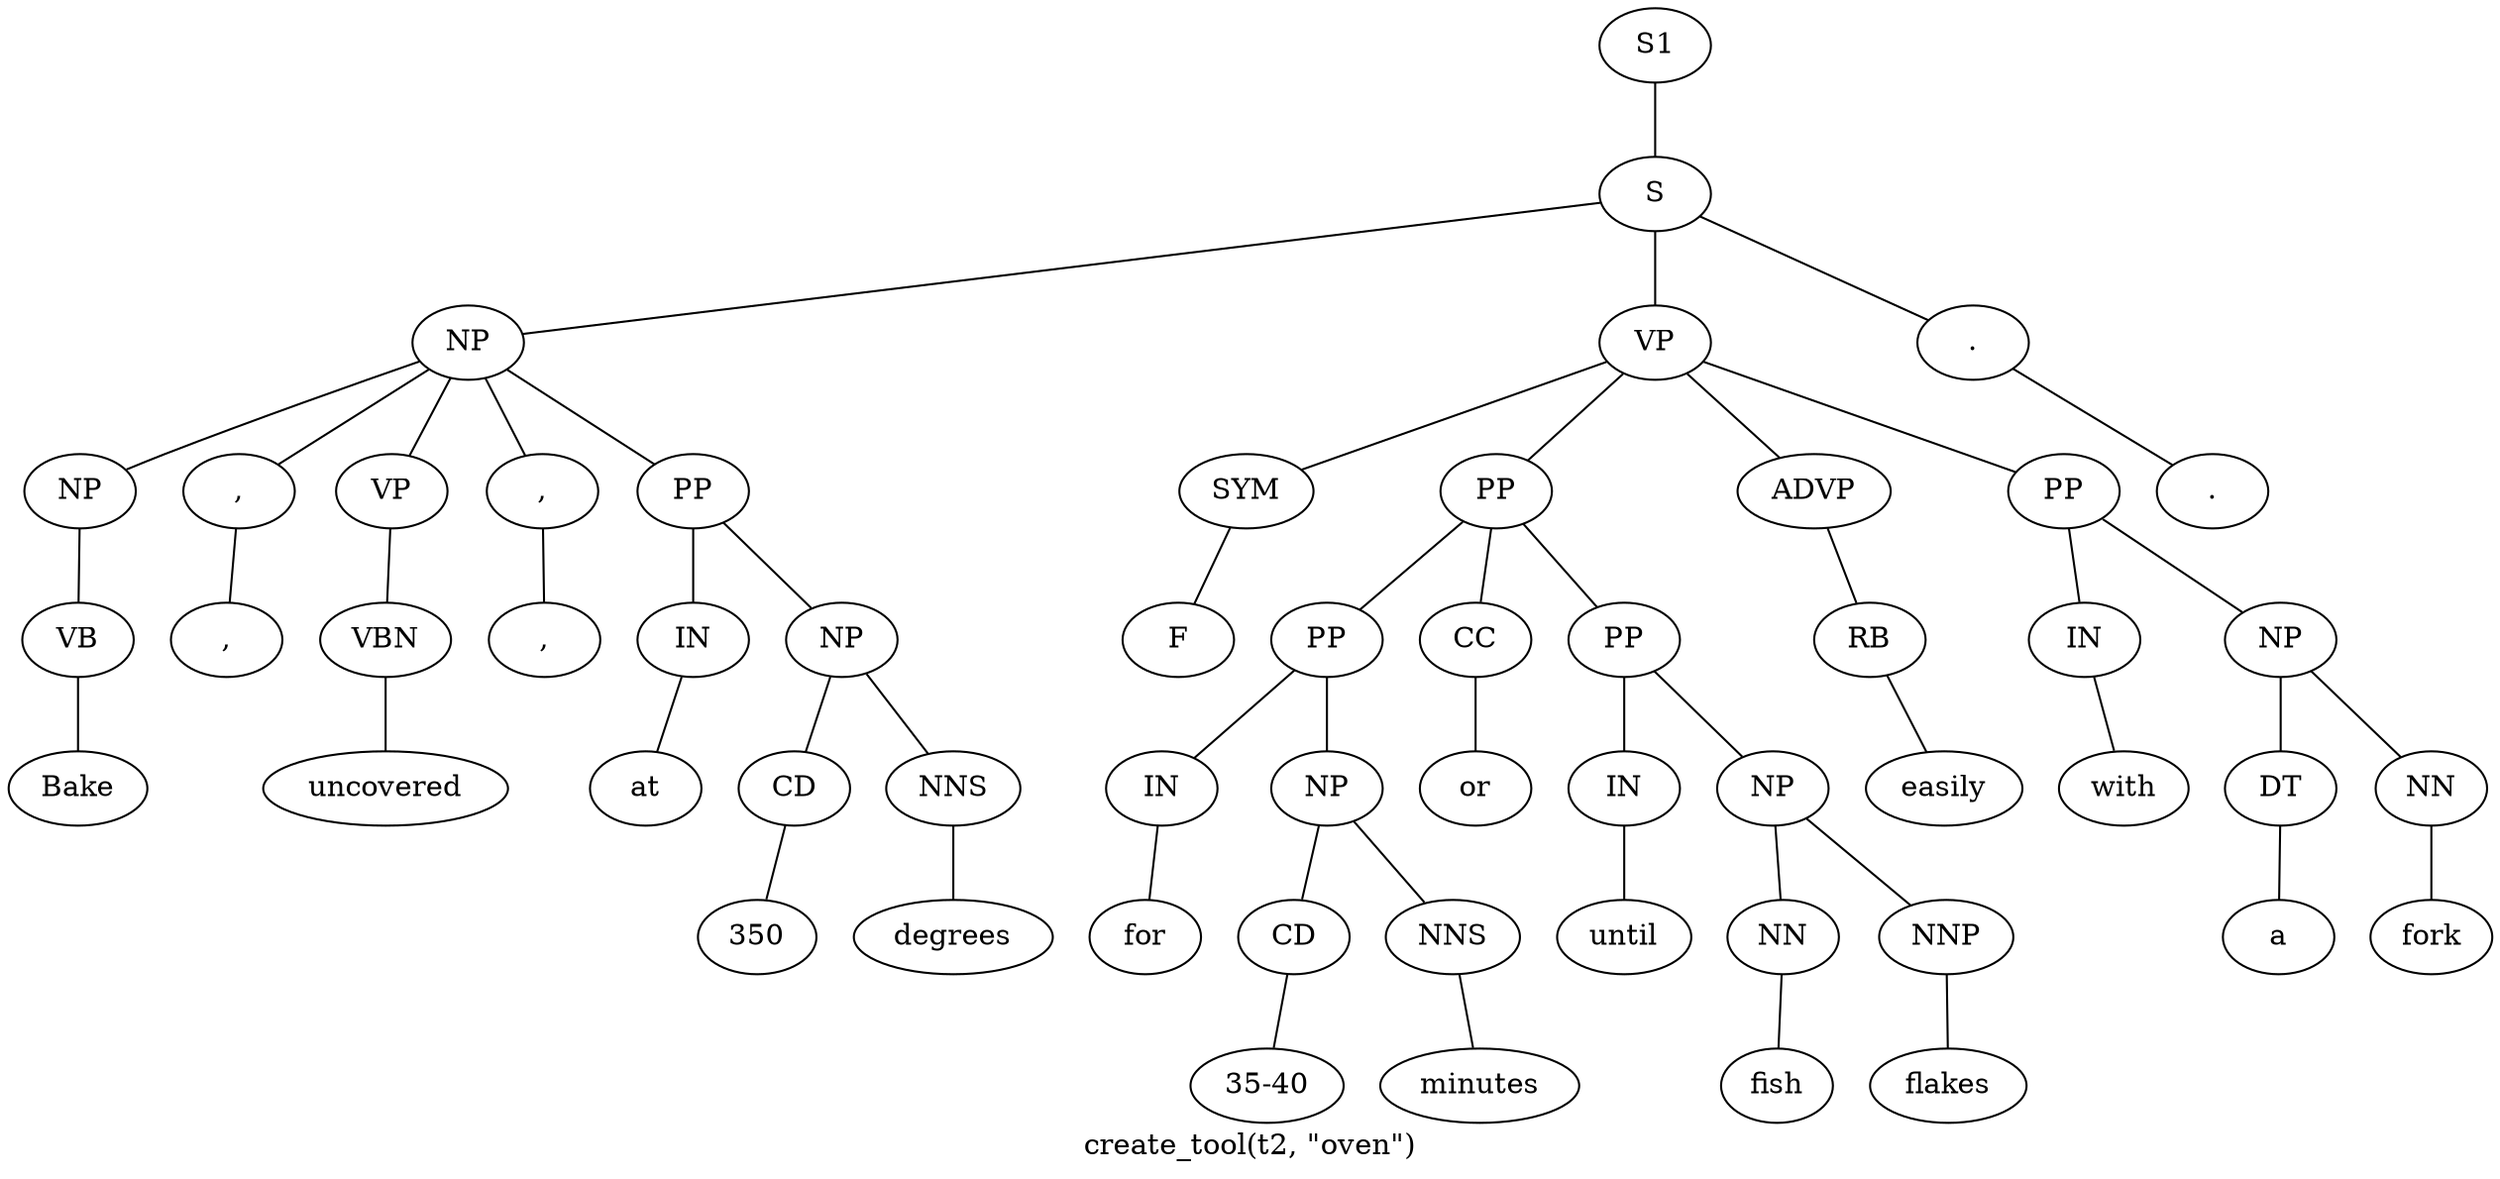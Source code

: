 graph SyntaxGraph {
	label = "create_tool(t2, \"oven\")";
	Node0 [label="S1"];
	Node1 [label="S"];
	Node2 [label="NP"];
	Node3 [label="NP"];
	Node4 [label="VB"];
	Node5 [label="Bake"];
	Node6 [label=","];
	Node7 [label=","];
	Node8 [label="VP"];
	Node9 [label="VBN"];
	Node10 [label="uncovered"];
	Node11 [label=","];
	Node12 [label=","];
	Node13 [label="PP"];
	Node14 [label="IN"];
	Node15 [label="at"];
	Node16 [label="NP"];
	Node17 [label="CD"];
	Node18 [label="350"];
	Node19 [label="NNS"];
	Node20 [label="degrees"];
	Node21 [label="VP"];
	Node22 [label="SYM"];
	Node23 [label="F"];
	Node24 [label="PP"];
	Node25 [label="PP"];
	Node26 [label="IN"];
	Node27 [label="for"];
	Node28 [label="NP"];
	Node29 [label="CD"];
	Node30 [label="35-40"];
	Node31 [label="NNS"];
	Node32 [label="minutes"];
	Node33 [label="CC"];
	Node34 [label="or"];
	Node35 [label="PP"];
	Node36 [label="IN"];
	Node37 [label="until"];
	Node38 [label="NP"];
	Node39 [label="NN"];
	Node40 [label="fish"];
	Node41 [label="NNP"];
	Node42 [label="flakes"];
	Node43 [label="ADVP"];
	Node44 [label="RB"];
	Node45 [label="easily"];
	Node46 [label="PP"];
	Node47 [label="IN"];
	Node48 [label="with"];
	Node49 [label="NP"];
	Node50 [label="DT"];
	Node51 [label="a"];
	Node52 [label="NN"];
	Node53 [label="fork"];
	Node54 [label="."];
	Node55 [label="."];

	Node0 -- Node1;
	Node1 -- Node2;
	Node1 -- Node21;
	Node1 -- Node54;
	Node2 -- Node3;
	Node2 -- Node6;
	Node2 -- Node8;
	Node2 -- Node11;
	Node2 -- Node13;
	Node3 -- Node4;
	Node4 -- Node5;
	Node6 -- Node7;
	Node8 -- Node9;
	Node9 -- Node10;
	Node11 -- Node12;
	Node13 -- Node14;
	Node13 -- Node16;
	Node14 -- Node15;
	Node16 -- Node17;
	Node16 -- Node19;
	Node17 -- Node18;
	Node19 -- Node20;
	Node21 -- Node22;
	Node21 -- Node24;
	Node21 -- Node43;
	Node21 -- Node46;
	Node22 -- Node23;
	Node24 -- Node25;
	Node24 -- Node33;
	Node24 -- Node35;
	Node25 -- Node26;
	Node25 -- Node28;
	Node26 -- Node27;
	Node28 -- Node29;
	Node28 -- Node31;
	Node29 -- Node30;
	Node31 -- Node32;
	Node33 -- Node34;
	Node35 -- Node36;
	Node35 -- Node38;
	Node36 -- Node37;
	Node38 -- Node39;
	Node38 -- Node41;
	Node39 -- Node40;
	Node41 -- Node42;
	Node43 -- Node44;
	Node44 -- Node45;
	Node46 -- Node47;
	Node46 -- Node49;
	Node47 -- Node48;
	Node49 -- Node50;
	Node49 -- Node52;
	Node50 -- Node51;
	Node52 -- Node53;
	Node54 -- Node55;
}